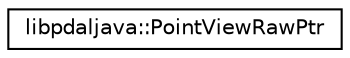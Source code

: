 digraph "Graphical Class Hierarchy"
{
  edge [fontname="Helvetica",fontsize="10",labelfontname="Helvetica",labelfontsize="10"];
  node [fontname="Helvetica",fontsize="10",shape=record];
  rankdir="LR";
  Node1 [label="libpdaljava::PointViewRawPtr",height=0.2,width=0.4,color="black", fillcolor="white", style="filled",URL="$classlibpdaljava_1_1PointViewRawPtr.html"];
}
